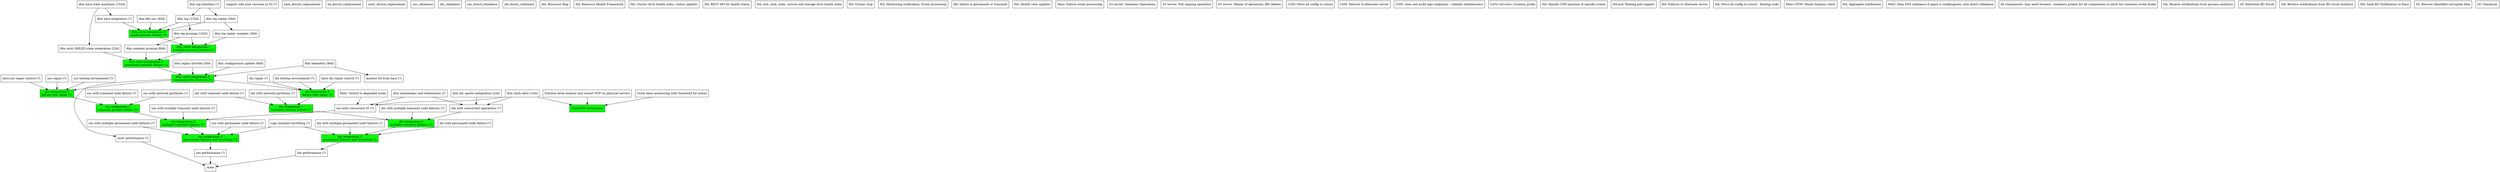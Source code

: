 digraph {
	node [shape=rect]
	done [label = "done"]
	dtm_hare_state_machines [label = "dtm hare state machines (132d)"];
	dtm_log_interface [label = "dtm log interface (?)"];
	dtm_log [label = "dtm log (132d)"];
	dtm_log_pruning [label = "dtm log pruning (132d)"];
	dtm_complex_pruning [label = "dtm complex pruning (60d)"];
	dtm_log_interface [label = "dtm log interface (?)"];
	dtm_log_replay [label = "dtm log replay (30d)"];
	dtm_log_replay_complex [label = "dtm log replay complex (30d)"];
	dtm_replay_throttle [label = "dtm replay throttle (30d)"];
	dtm_k8s_env [label = "dtm k8s env (65d)"];
	dtm_clock_skew [label = "dtm clock skew (10d)"];
	dtm_telemetry [label = "dtm telemetry (90d)"];
	dtm_hare_int [label = "dtm hare integration (?)"];
	dtm_failed_int [label = "dtm motr FAILED state integration (22d)", fillcolor = "green"];
	dtm_configuration_update [label = "dtm configuration update (60d)"];
	dtm_cortx_int0 [label = "dtm cortx integration (?)"];
	dtm_dix_spare [label = "dtm dix spares integration (22d)"];
	dtm_cortx_int0 [label = "dtm cortx integration 0\nsingle process restart (?)", style="filled", fillcolor = "green"];
	dtm_cortx_int1 [label = "dtm cortx integration 1\nmultiple process restarts (?)", style="filled", fillcolor = "green"];
	dtm_cortx_int2 [label = "dtm cortx integration 2\npermanent process failure (?)", style="filled", fillcolor = "green"];
	dtm_cortx_int3 [label = "dtm cortx integration 3\nremaining dtm features (?)", style="filled", fillcolor = "green"];
	hare_sns_repair_control  [label = "hare sns repair control (?)"];
	hare_dix_repair_control  [label = "hare dix repair control (?)"];
	sns_client [label = "sns with concurrent IO (?)"];
	dix_client [label = "dix with concurrent operations (?)"];
	dtm_timestamps [label = "dtm timestamps and tombstones (?)"];
	sns_repair [label = "sns repair (?)"];
	dix_repair [label = "dix repair (?)"];
	cm_throttle [label = "copy machine throttling (?)"];
	hare_fol_monitor [label = "monitor fol from hare (?)"];
	io_side_pver [label = "support side pool versions in IO (?)"];
	sns_transient_failure [label = "sns with transient node failure (?)"];
	sns_transient_failure_mult [label = "sns with multiple transient node failures (?)"];
	sns_permanent_failure [label = "sns with permanent node failure (?)"];
	sns_permanent_failure_mult [label = "sns with multiple permanent node failures (?)"];
	sns_network [label = "sns with network partitions (?)"];
	/* if !corvault */
	hare_device_replacement;
	ha_device_replacement;
	motr_device_replacement;
	sns_rebalance;
	dix_rebalance;
	sns_direct_rebalance;
	dix_direct_rebalance;
	/* endif */
	sns_int0 [label = "sns integration 0\nfailure free repair (?)", style="filled", fillcolor = "green"];
	sns_int1 [label = "sns integration 1\ntransient process failure (?)", style="filled", fillcolor = "green"];
	sns_int2 [label = "sns integration 2\nmultiple transient failures (?)", style="filled", fillcolor = "green"];
	sns_int3 [label = "sns integration 3\npermanent failures and throttling (?)", style="filled", fillcolor = "green"];
	sns_env [label = "sns testing environment (?)"];
	dix_transient_failure [label = "dix with transient node failure (?)"];
	dix_transient_failure_mult [label = "dix with multiple transient node failures (?)"];
	dix_permanent_failure [label = "dix with permanent node failure (?)"];
	dix_permanent_failure_mult [label = "dix with multiple permanent node failures (?)"];
	dix_network [label = "dix with network partitions (?)"];
	dix_int0 [label = "dix integration 0\nfailure free repair (?)", style="filled", fillcolor = "green"];
	dix_int1 [label = "dix integration 1\ntransient process failure (?)", style="filled", fillcolor = "green"];
	dix_int2 [label = "dix integration 2\nmultiple transient failures (?)", style="filled", fillcolor = "green"];
	dix_int3 [label = "dix integration 3\npermanent failures and throttling (?)", style="filled", fillcolor = "green"];
	dix_env [label = "dix testing environment (?)"];
	motr_performance [label = "motr performance (?)"];
	sns_performance [label = "sns performance (?)"];
	dix_performance [label = "dix performance (?)"];
	ha_resource_map [label = "HA: Resource Map"];
	ha_resource_health_framework [label = "HA: Resource Health Framework"];
	ha_cluster_health [label = "HA: Cluster level health state / status updates"];
	ha_rest [label = "HA: REST API for health status"];
	ha_health [label = "HA: site, rack, node, service and storage level health state"];
	ha_cluster_stop [label = "HA: Cluster stop"];
	ha_monitoring [label = "HA: Monitoring notification, Event processing"];
	ha_permanent_transient [label = "HA: failure is permanent or transient"];
	ha_health_update [label = "HA: Health view updates"];
	ha_event [label = "Hare: Failure event processing"];
	s3_seamless [label = "S3 server: Seamless Operations"];
	motr_degraded [label = "Motr: Switch to degraded mode"];
	s3_fail [label = "S3 server: Fail ongoing operation"];
	s3_bg_replay [label = "S3 server: Replay of operations (BG delete)"];
	csm_consul [label = "CSM: Move all config to consul"];
	csm_failover [label = "CSM: Failover to alternate server"];
	csm_validate [label = "CSM: stats and audit logs endpoints - validate statelessness"];
	cortx_liveness [label = "Cortx Services: Liveness probe"];
	ha_csm [label = "HA: Handle CSM machine id specific events"];
	ha_floating_pod [label = "HA pod: floating pod support"];
	ha_failover [label = "HA: Failover to alternate server"];
	ha_consul [label = "HA: Move all config to consul - floating node"];
	motr_dynamic_clients [label = "Motr+DTM: Needs dynamic client"];
	ha_aggregate [label = "HA: Aggregate notification"];
	sns_rebalance_or_direct [label = "Motr: Data SNS rebalance if spare is configugreen, else direct rebalance"];
	all_liveness [label = "All components: may need liveness  readiness probes for all components to allow for container event hooks"];
	ha_receive [label = "HA: Receive notifications from process monitors"];
	ntp_monitor [label = "Solution level monitor and restart NTP on physical servers"];
	clock_skew_monitor [label = "Clock skew monitoring with threshold for action"];
	di_scrub [label = "DI: Detection BG Scrub"];
	ha_scrub_event [label = "HA: Receive notifications from BG scrub monitors"];
	ha_scrub_hare [label = "HA: Send BG Notification to Hare"];
	di_recover [label = "DI: Recover identified corrupted data"];
	di_checksum [label = "DI: Checksum"];
	clock_int [label = "Clock/NTP integration", style="filled", fillcolor = "green"];
	dtm_log_interface -> dtm_log;
	dtm_log -> dtm_log_pruning;
	dtm_log_pruning -> dtm_complex_pruning;
	dtm_log_interface -> dtm_log_replay -> dtm_log_replay_complex;
	dtm_hare_state_machines -> dtm_hare_int;
	dtm_hare_state_machines -> dtm_failed_int;
	dtm_hare_int -> dtm_cortx_int0;
	dtm_k8s_env -> dtm_cortx_int0;
	dtm_log_replay -> dtm_cortx_int0;
	dtm_log -> dtm_cortx_int0;
	dtm_cortx_int0 -> dtm_cortx_int1;
	dtm_log_replay_complex -> dtm_cortx_int1;
	dtm_log_pruning -> dtm_cortx_int1;
	dtm_cortx_int1 -> dtm_cortx_int2;
	dtm_complex_pruning -> dtm_cortx_int2;
	dtm_failed_int  -> dtm_cortx_int2;
	dtm_cortx_int2 -> dtm_cortx_int3;
	dtm_telemetry -> dtm_cortx_int3;
	dtm_replay_throttle -> dtm_cortx_int3;
	dtm_configuration_update -> dtm_cortx_int3;
	dtm_clock_skew -> sns_client;
	dtm_timestamps -> sns_client;
	dtm_dix_spare -> dix_client;
	dtm_clock_skew -> dix_client;
	dtm_timestamps -> dix_client;
	dtm_telemetry -> hare_fol_monitor;
	dtm_cortx_int3 -> sns_int0;
	sns_repair -> sns_int0;
	hare_sns_repair_control -> sns_int0;
	sns_env -> sns_int0;
	sns_int0 -> sns_int1;
	sns_transient_failure -> sns_int1;
	sns_network -> sns_int1;
	sns_int1 -> sns_int2;
	sns_transient_failure_mult -> sns_int2;
	sns_client -> sns_int2;
	sns_int2 -> sns_int3;
	sns_permanent_failure -> sns_int3;
	sns_permanent_failure_mult -> sns_int3;
	cm_throttle -> sns_int3;
	sns_int3 -> sns_performance;
	dix_repair -> dix_int0;
	hare_dix_repair_control -> dix_int0;
	dtm_cortx_int3 -> dix_int0;
	dix_env -> dix_int0;
	dix_int0 -> dix_int1;
	dix_transient_failure -> dix_int1;
	dix_network -> dix_int1;
	dix_int1 -> dix_int2;
	dix_transient_failure_mult -> dix_int2;
	dix_client -> dix_int2;
	dix_int2 -> dix_int3;
	dix_permanent_failure -> dix_int3;
	dix_permanent_failure_mult -> dix_int3;
	dix_int3 -> dix_performance;
	cm_throttle -> dix_int3;
	dtm_cortx_int3 -> motr_performance;
	motr_performance -> done;
	motr_degraded -> sns_client;
	dtm_clock_skew -> clock_int;
	clock_skew_monitor -> clock_int;
	ntp_monitor -> clock_int;
	dix_performance -> done;
	sns_performance -> done;
}
